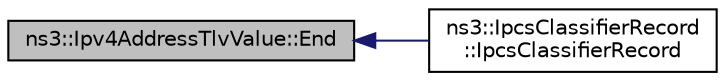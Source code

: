 digraph "ns3::Ipv4AddressTlvValue::End"
{
  edge [fontname="Helvetica",fontsize="10",labelfontname="Helvetica",labelfontsize="10"];
  node [fontname="Helvetica",fontsize="10",shape=record];
  rankdir="LR";
  Node1 [label="ns3::Ipv4AddressTlvValue::End",height=0.2,width=0.4,color="black", fillcolor="grey75", style="filled", fontcolor="black"];
  Node1 -> Node2 [dir="back",color="midnightblue",fontsize="10",style="solid"];
  Node2 [label="ns3::IpcsClassifierRecord\l::IpcsClassifierRecord",height=0.2,width=0.4,color="black", fillcolor="white", style="filled",URL="$d4/d4e/classns3_1_1IpcsClassifierRecord.html#a451204bc3818c6a41e575a35ab405791",tooltip="Decodes a TLV and creates a classifier. "];
}
